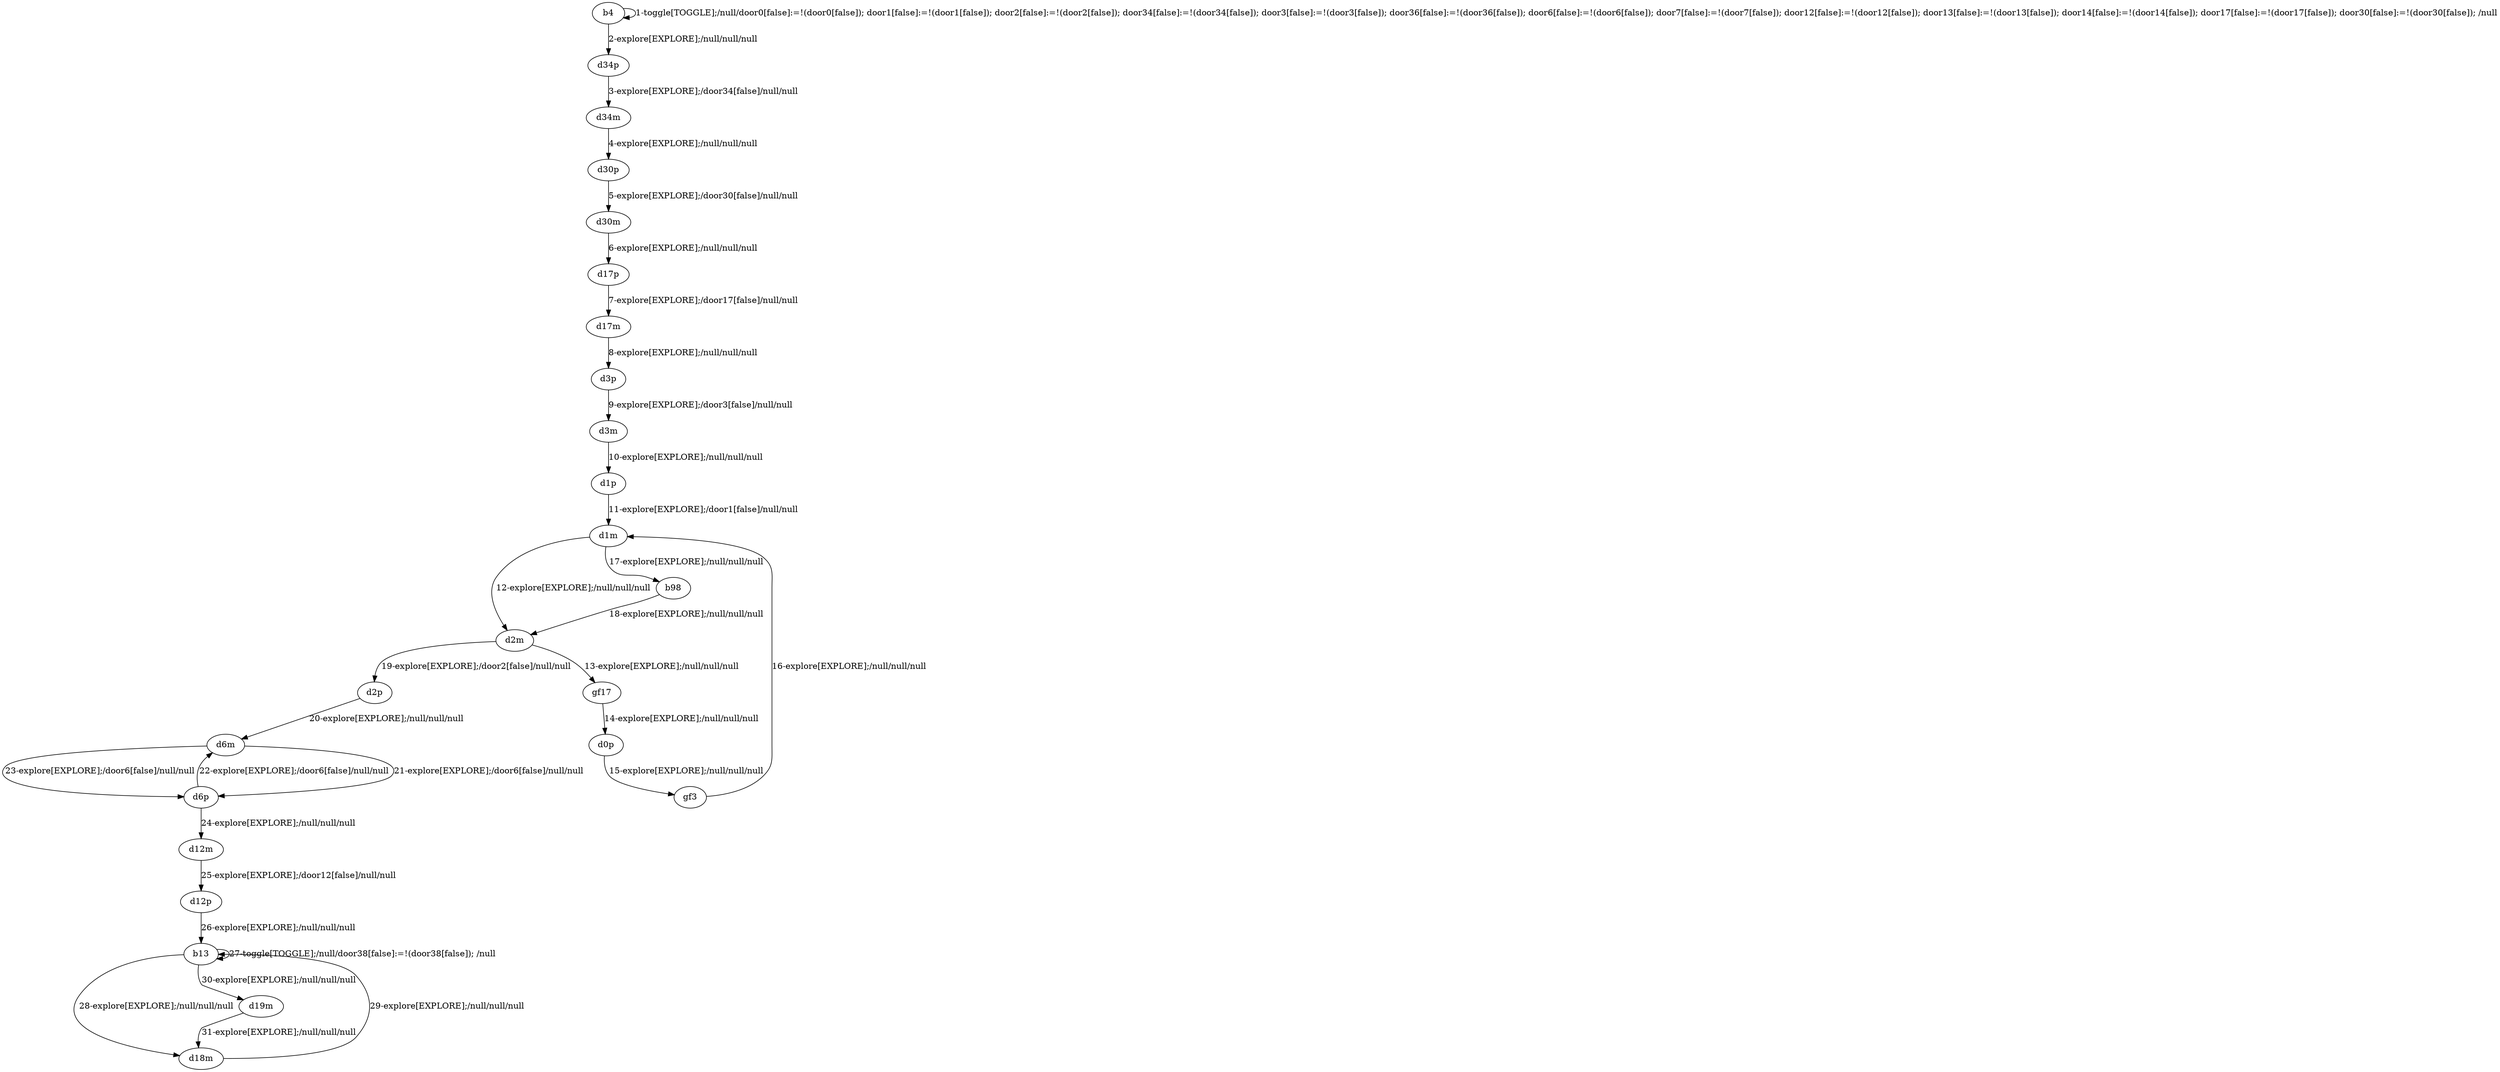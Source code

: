 # Total number of goals covered by this test: 1
# d19m --> d18m

digraph g {
"b4" -> "b4" [label = "1-toggle[TOGGLE];/null/door0[false]:=!(door0[false]); door1[false]:=!(door1[false]); door2[false]:=!(door2[false]); door34[false]:=!(door34[false]); door3[false]:=!(door3[false]); door36[false]:=!(door36[false]); door6[false]:=!(door6[false]); door7[false]:=!(door7[false]); door12[false]:=!(door12[false]); door13[false]:=!(door13[false]); door14[false]:=!(door14[false]); door17[false]:=!(door17[false]); door30[false]:=!(door30[false]); /null"];
"b4" -> "d34p" [label = "2-explore[EXPLORE];/null/null/null"];
"d34p" -> "d34m" [label = "3-explore[EXPLORE];/door34[false]/null/null"];
"d34m" -> "d30p" [label = "4-explore[EXPLORE];/null/null/null"];
"d30p" -> "d30m" [label = "5-explore[EXPLORE];/door30[false]/null/null"];
"d30m" -> "d17p" [label = "6-explore[EXPLORE];/null/null/null"];
"d17p" -> "d17m" [label = "7-explore[EXPLORE];/door17[false]/null/null"];
"d17m" -> "d3p" [label = "8-explore[EXPLORE];/null/null/null"];
"d3p" -> "d3m" [label = "9-explore[EXPLORE];/door3[false]/null/null"];
"d3m" -> "d1p" [label = "10-explore[EXPLORE];/null/null/null"];
"d1p" -> "d1m" [label = "11-explore[EXPLORE];/door1[false]/null/null"];
"d1m" -> "d2m" [label = "12-explore[EXPLORE];/null/null/null"];
"d2m" -> "gf17" [label = "13-explore[EXPLORE];/null/null/null"];
"gf17" -> "d0p" [label = "14-explore[EXPLORE];/null/null/null"];
"d0p" -> "gf3" [label = "15-explore[EXPLORE];/null/null/null"];
"gf3" -> "d1m" [label = "16-explore[EXPLORE];/null/null/null"];
"d1m" -> "b98" [label = "17-explore[EXPLORE];/null/null/null"];
"b98" -> "d2m" [label = "18-explore[EXPLORE];/null/null/null"];
"d2m" -> "d2p" [label = "19-explore[EXPLORE];/door2[false]/null/null"];
"d2p" -> "d6m" [label = "20-explore[EXPLORE];/null/null/null"];
"d6m" -> "d6p" [label = "21-explore[EXPLORE];/door6[false]/null/null"];
"d6p" -> "d6m" [label = "22-explore[EXPLORE];/door6[false]/null/null"];
"d6m" -> "d6p" [label = "23-explore[EXPLORE];/door6[false]/null/null"];
"d6p" -> "d12m" [label = "24-explore[EXPLORE];/null/null/null"];
"d12m" -> "d12p" [label = "25-explore[EXPLORE];/door12[false]/null/null"];
"d12p" -> "b13" [label = "26-explore[EXPLORE];/null/null/null"];
"b13" -> "b13" [label = "27-toggle[TOGGLE];/null/door38[false]:=!(door38[false]); /null"];
"b13" -> "d18m" [label = "28-explore[EXPLORE];/null/null/null"];
"d18m" -> "b13" [label = "29-explore[EXPLORE];/null/null/null"];
"b13" -> "d19m" [label = "30-explore[EXPLORE];/null/null/null"];
"d19m" -> "d18m" [label = "31-explore[EXPLORE];/null/null/null"];
}